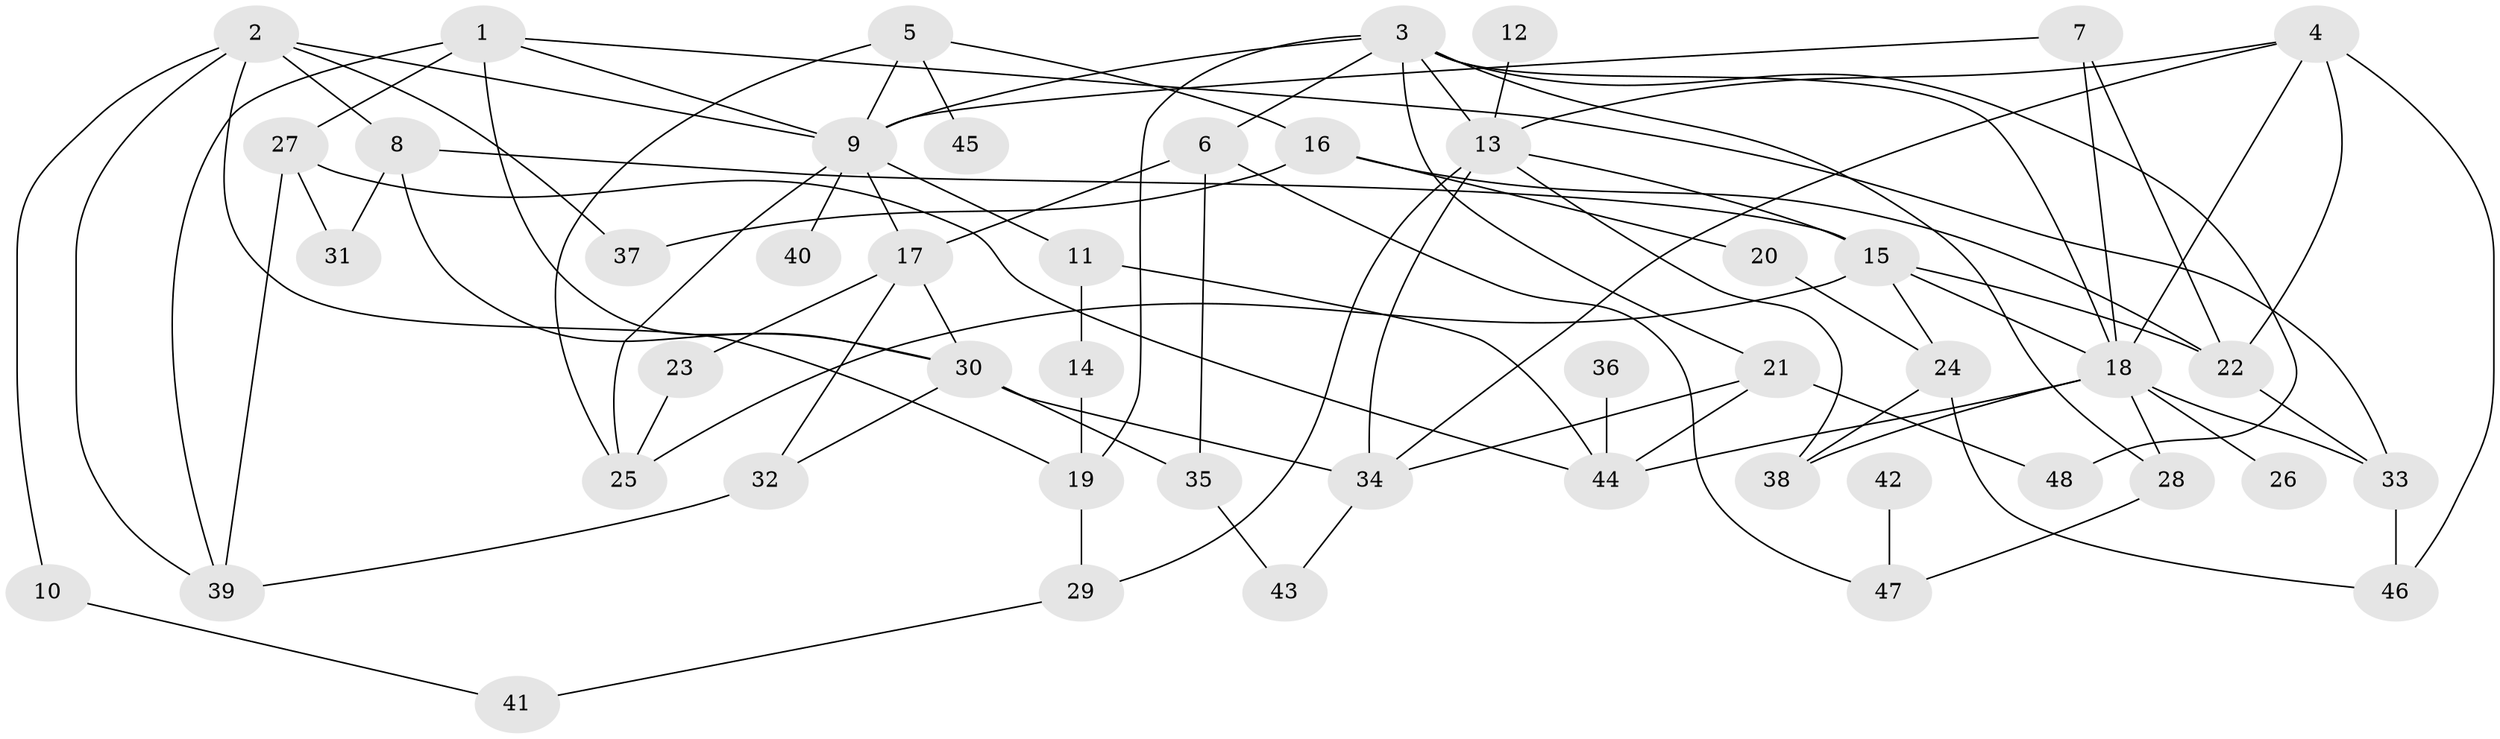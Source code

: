 // original degree distribution, {10: 0.010526315789473684, 4: 0.16842105263157894, 3: 0.23157894736842105, 8: 0.021052631578947368, 2: 0.2631578947368421, 6: 0.05263157894736842, 5: 0.042105263157894736, 1: 0.21052631578947367}
// Generated by graph-tools (version 1.1) at 2025/01/03/09/25 03:01:08]
// undirected, 48 vertices, 88 edges
graph export_dot {
graph [start="1"]
  node [color=gray90,style=filled];
  1;
  2;
  3;
  4;
  5;
  6;
  7;
  8;
  9;
  10;
  11;
  12;
  13;
  14;
  15;
  16;
  17;
  18;
  19;
  20;
  21;
  22;
  23;
  24;
  25;
  26;
  27;
  28;
  29;
  30;
  31;
  32;
  33;
  34;
  35;
  36;
  37;
  38;
  39;
  40;
  41;
  42;
  43;
  44;
  45;
  46;
  47;
  48;
  1 -- 9 [weight=1.0];
  1 -- 27 [weight=1.0];
  1 -- 30 [weight=1.0];
  1 -- 33 [weight=1.0];
  1 -- 39 [weight=1.0];
  2 -- 8 [weight=1.0];
  2 -- 9 [weight=1.0];
  2 -- 10 [weight=1.0];
  2 -- 19 [weight=1.0];
  2 -- 37 [weight=1.0];
  2 -- 39 [weight=1.0];
  3 -- 6 [weight=1.0];
  3 -- 9 [weight=1.0];
  3 -- 13 [weight=1.0];
  3 -- 18 [weight=1.0];
  3 -- 19 [weight=1.0];
  3 -- 21 [weight=1.0];
  3 -- 28 [weight=1.0];
  3 -- 48 [weight=1.0];
  4 -- 13 [weight=1.0];
  4 -- 18 [weight=1.0];
  4 -- 22 [weight=1.0];
  4 -- 34 [weight=1.0];
  4 -- 46 [weight=1.0];
  5 -- 9 [weight=1.0];
  5 -- 16 [weight=1.0];
  5 -- 25 [weight=1.0];
  5 -- 45 [weight=1.0];
  6 -- 17 [weight=1.0];
  6 -- 35 [weight=1.0];
  6 -- 47 [weight=1.0];
  7 -- 9 [weight=1.0];
  7 -- 18 [weight=1.0];
  7 -- 22 [weight=1.0];
  8 -- 15 [weight=1.0];
  8 -- 30 [weight=1.0];
  8 -- 31 [weight=1.0];
  9 -- 11 [weight=1.0];
  9 -- 17 [weight=1.0];
  9 -- 25 [weight=1.0];
  9 -- 40 [weight=1.0];
  10 -- 41 [weight=1.0];
  11 -- 14 [weight=1.0];
  11 -- 44 [weight=1.0];
  12 -- 13 [weight=1.0];
  13 -- 15 [weight=1.0];
  13 -- 29 [weight=1.0];
  13 -- 34 [weight=2.0];
  13 -- 38 [weight=1.0];
  14 -- 19 [weight=1.0];
  15 -- 18 [weight=1.0];
  15 -- 22 [weight=1.0];
  15 -- 24 [weight=1.0];
  15 -- 25 [weight=1.0];
  16 -- 20 [weight=1.0];
  16 -- 22 [weight=1.0];
  16 -- 37 [weight=2.0];
  17 -- 23 [weight=1.0];
  17 -- 30 [weight=1.0];
  17 -- 32 [weight=1.0];
  18 -- 26 [weight=1.0];
  18 -- 28 [weight=1.0];
  18 -- 33 [weight=1.0];
  18 -- 38 [weight=1.0];
  18 -- 44 [weight=1.0];
  19 -- 29 [weight=1.0];
  20 -- 24 [weight=1.0];
  21 -- 34 [weight=2.0];
  21 -- 44 [weight=1.0];
  21 -- 48 [weight=1.0];
  22 -- 33 [weight=1.0];
  23 -- 25 [weight=1.0];
  24 -- 38 [weight=1.0];
  24 -- 46 [weight=1.0];
  27 -- 31 [weight=1.0];
  27 -- 39 [weight=1.0];
  27 -- 44 [weight=1.0];
  28 -- 47 [weight=1.0];
  29 -- 41 [weight=1.0];
  30 -- 32 [weight=1.0];
  30 -- 34 [weight=1.0];
  30 -- 35 [weight=1.0];
  32 -- 39 [weight=1.0];
  33 -- 46 [weight=1.0];
  34 -- 43 [weight=1.0];
  35 -- 43 [weight=1.0];
  36 -- 44 [weight=1.0];
  42 -- 47 [weight=1.0];
}
